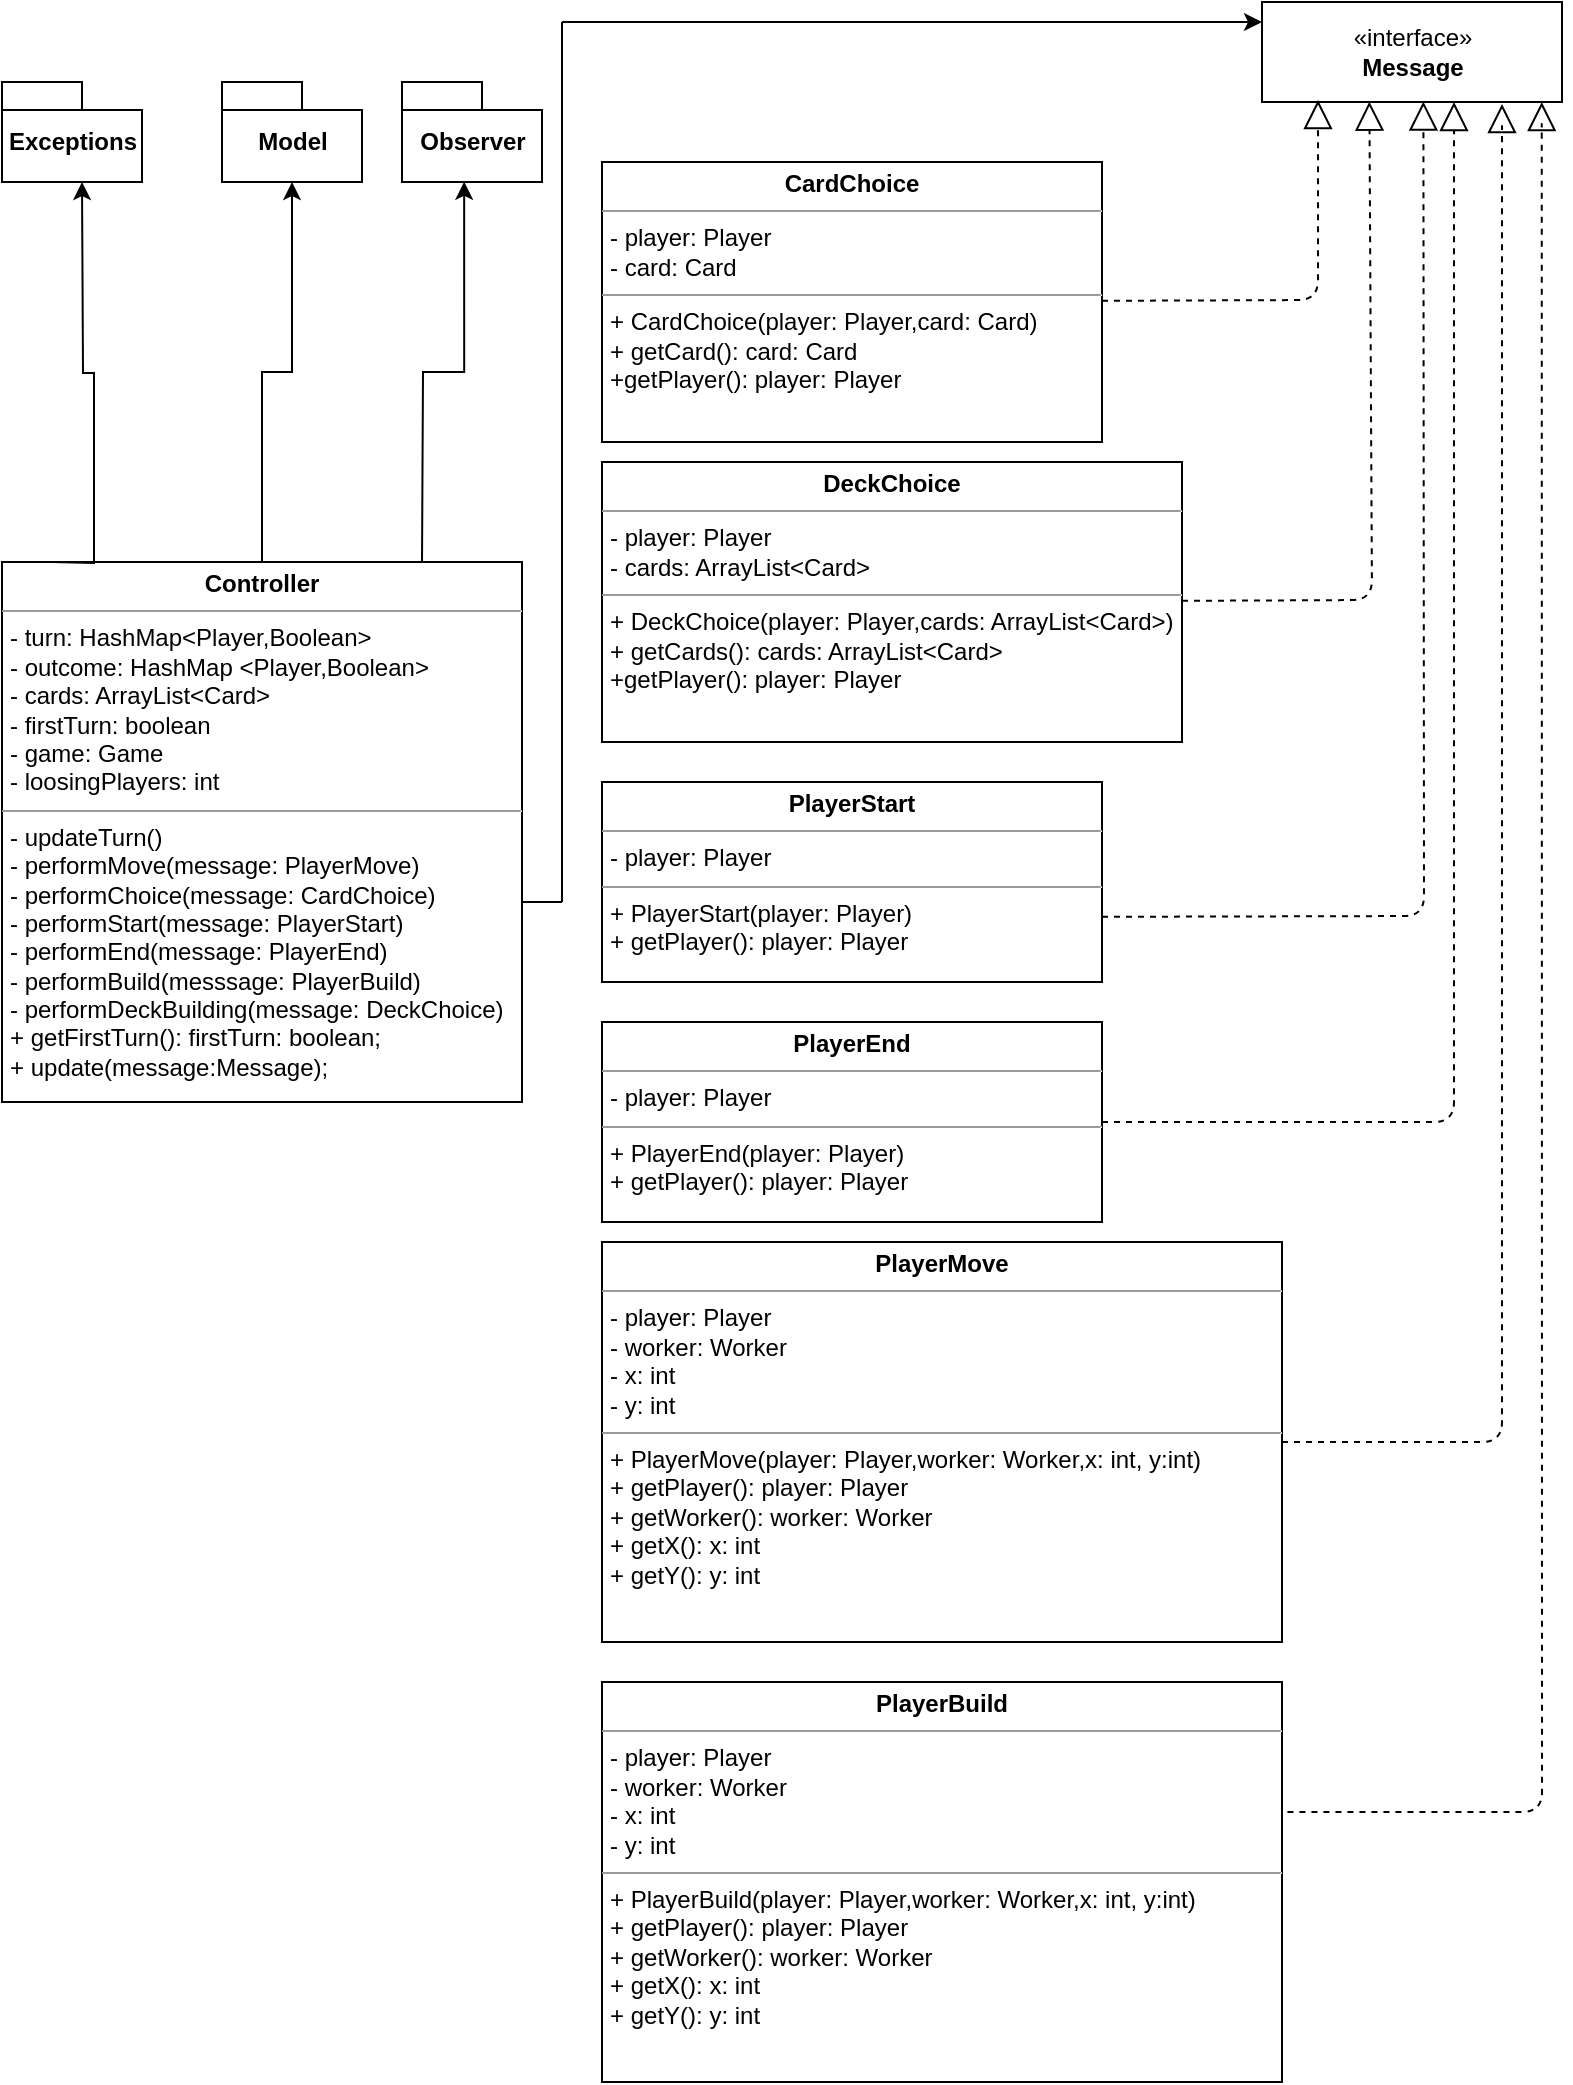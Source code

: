 <mxfile version="12.6.5" type="device"><diagram id="-WENF1uZhysJqQvcyBzV" name="Page-1"><mxGraphModel dx="1673" dy="967" grid="1" gridSize="10" guides="1" tooltips="1" connect="1" arrows="1" fold="1" page="1" pageScale="1" pageWidth="850" pageHeight="1100" math="0" shadow="0"><root><mxCell id="0"/><mxCell id="1" parent="0"/><mxCell id="0V0KwXom9wnMVXdjDpvW-1" value="Model" style="shape=folder;fontStyle=1;spacingTop=10;tabWidth=40;tabHeight=14;tabPosition=left;html=1;" vertex="1" parent="1"><mxGeometry x="160" y="70" width="70" height="50" as="geometry"/></mxCell><mxCell id="0V0KwXom9wnMVXdjDpvW-2" value="Observer" style="shape=folder;fontStyle=1;spacingTop=10;tabWidth=40;tabHeight=14;tabPosition=left;html=1;" vertex="1" parent="1"><mxGeometry x="250" y="70" width="70" height="50" as="geometry"/></mxCell><mxCell id="0V0KwXom9wnMVXdjDpvW-22" style="edgeStyle=orthogonalEdgeStyle;rounded=0;orthogonalLoop=1;jettySize=auto;html=1;entryX=0.5;entryY=1;entryDx=0;entryDy=0;entryPerimeter=0;" edge="1" parent="1" source="0V0KwXom9wnMVXdjDpvW-3" target="0V0KwXom9wnMVXdjDpvW-1"><mxGeometry relative="1" as="geometry"/></mxCell><mxCell id="0V0KwXom9wnMVXdjDpvW-3" value="&lt;p style=&quot;margin: 0px ; margin-top: 4px ; text-align: center&quot;&gt;&lt;b&gt;Controller&lt;/b&gt;&lt;/p&gt;&lt;hr size=&quot;1&quot;&gt;&lt;p style=&quot;margin: 0px ; margin-left: 4px&quot;&gt;- turn: HashMap&amp;lt;Player,Boolean&amp;gt;&lt;/p&gt;&lt;p style=&quot;margin: 0px ; margin-left: 4px&quot;&gt;- outcome: HashMap &amp;lt;Player,Boolean&amp;gt;&amp;nbsp;&lt;/p&gt;&lt;p style=&quot;margin: 0px ; margin-left: 4px&quot;&gt;- cards: ArrayList&amp;lt;Card&amp;gt;&lt;/p&gt;&lt;p style=&quot;margin: 0px ; margin-left: 4px&quot;&gt;- firstTurn: boolean&lt;/p&gt;&lt;p style=&quot;margin: 0px ; margin-left: 4px&quot;&gt;- game: Game&lt;/p&gt;&lt;p style=&quot;margin: 0px ; margin-left: 4px&quot;&gt;- loosingPlayers: int&lt;/p&gt;&lt;hr size=&quot;1&quot;&gt;&lt;p style=&quot;margin: 0px ; margin-left: 4px&quot;&gt;- updateTurn()&lt;/p&gt;&lt;p style=&quot;margin: 0px ; margin-left: 4px&quot;&gt;- performMove(message: PlayerMove)&lt;/p&gt;&lt;p style=&quot;margin: 0px ; margin-left: 4px&quot;&gt;- performChoice(message: CardChoice)&lt;/p&gt;&lt;p style=&quot;margin: 0px ; margin-left: 4px&quot;&gt;- performStart(message: PlayerStart)&lt;/p&gt;&lt;p style=&quot;margin: 0px ; margin-left: 4px&quot;&gt;- performEnd(message: PlayerEnd)&lt;/p&gt;&lt;p style=&quot;margin: 0px ; margin-left: 4px&quot;&gt;- performBuild(messsage: PlayerBuild)&lt;/p&gt;&lt;p style=&quot;margin: 0px ; margin-left: 4px&quot;&gt;- performDeckBuilding(message: DeckChoice)&lt;/p&gt;&lt;p style=&quot;margin: 0px ; margin-left: 4px&quot;&gt;+ getFirstTurn(): firstTurn: boolean;&lt;/p&gt;&lt;p style=&quot;margin: 0px ; margin-left: 4px&quot;&gt;+ update(message:Message);&amp;nbsp;&amp;nbsp;&lt;/p&gt;" style="verticalAlign=top;align=left;overflow=fill;fontSize=12;fontFamily=Helvetica;html=1;" vertex="1" parent="1"><mxGeometry x="50" y="310" width="260" height="270" as="geometry"/></mxCell><mxCell id="0V0KwXom9wnMVXdjDpvW-4" value="«interface»&lt;br&gt;&lt;b&gt;Message&lt;/b&gt;" style="html=1;" vertex="1" parent="1"><mxGeometry x="680" y="30" width="150" height="50" as="geometry"/></mxCell><mxCell id="0V0KwXom9wnMVXdjDpvW-5" value="&lt;p style=&quot;margin: 0px ; margin-top: 4px ; text-align: center&quot;&gt;&lt;b&gt;CardChoice&lt;/b&gt;&lt;/p&gt;&lt;hr size=&quot;1&quot;&gt;&lt;p style=&quot;margin: 0px ; margin-left: 4px&quot;&gt;- player: Player&lt;/p&gt;&lt;p style=&quot;margin: 0px ; margin-left: 4px&quot;&gt;- card: Card&lt;/p&gt;&lt;hr size=&quot;1&quot;&gt;&lt;p style=&quot;margin: 0px ; margin-left: 4px&quot;&gt;+ CardChoice(player: Player,card: Card)&lt;/p&gt;&lt;p style=&quot;margin: 0px ; margin-left: 4px&quot;&gt;+ getCard(): card: Card&lt;/p&gt;&lt;p style=&quot;margin: 0px ; margin-left: 4px&quot;&gt;+getPlayer(): player: Player&lt;/p&gt;&lt;p style=&quot;margin: 0px ; margin-left: 4px&quot;&gt;&lt;br&gt;&lt;/p&gt;" style="verticalAlign=top;align=left;overflow=fill;fontSize=12;fontFamily=Helvetica;html=1;" vertex="1" parent="1"><mxGeometry x="350" y="110" width="250" height="140" as="geometry"/></mxCell><mxCell id="0V0KwXom9wnMVXdjDpvW-6" value="&lt;p style=&quot;margin: 0px ; margin-top: 4px ; text-align: center&quot;&gt;&lt;b&gt;DeckChoice&lt;/b&gt;&lt;/p&gt;&lt;hr size=&quot;1&quot;&gt;&lt;p style=&quot;margin: 0px ; margin-left: 4px&quot;&gt;- player: Player&lt;/p&gt;&lt;p style=&quot;margin: 0px ; margin-left: 4px&quot;&gt;- cards: ArrayList&amp;lt;Card&amp;gt;&lt;/p&gt;&lt;hr size=&quot;1&quot;&gt;&lt;p style=&quot;margin: 0px ; margin-left: 4px&quot;&gt;+ DeckChoice(player: Player,cards: ArrayList&amp;lt;Card&amp;gt;)&lt;/p&gt;&lt;p style=&quot;margin: 0px ; margin-left: 4px&quot;&gt;+ getCards(): cards: ArrayList&amp;lt;Card&amp;gt;&lt;/p&gt;&lt;p style=&quot;margin: 0px ; margin-left: 4px&quot;&gt;+getPlayer(): player: Player&lt;/p&gt;&lt;p style=&quot;margin: 0px ; margin-left: 4px&quot;&gt;&lt;br&gt;&lt;/p&gt;" style="verticalAlign=top;align=left;overflow=fill;fontSize=12;fontFamily=Helvetica;html=1;" vertex="1" parent="1"><mxGeometry x="350" y="260" width="290" height="140" as="geometry"/></mxCell><mxCell id="0V0KwXom9wnMVXdjDpvW-7" value="&lt;p style=&quot;margin: 0px ; margin-top: 4px ; text-align: center&quot;&gt;&lt;b&gt;PlayerStart&lt;/b&gt;&lt;/p&gt;&lt;hr size=&quot;1&quot;&gt;&lt;p style=&quot;margin: 0px ; margin-left: 4px&quot;&gt;- player: Player&lt;/p&gt;&lt;hr size=&quot;1&quot;&gt;&lt;p style=&quot;margin: 0px ; margin-left: 4px&quot;&gt;+ PlayerStart(player: Player)&lt;/p&gt;&lt;p style=&quot;margin: 0px ; margin-left: 4px&quot;&gt;+ getPlayer(): player: Player&lt;/p&gt;&lt;p style=&quot;margin: 0px ; margin-left: 4px&quot;&gt;&lt;br&gt;&lt;/p&gt;" style="verticalAlign=top;align=left;overflow=fill;fontSize=12;fontFamily=Helvetica;html=1;" vertex="1" parent="1"><mxGeometry x="350" y="420" width="250" height="100" as="geometry"/></mxCell><mxCell id="0V0KwXom9wnMVXdjDpvW-8" value="&lt;p style=&quot;margin: 0px ; margin-top: 4px ; text-align: center&quot;&gt;&lt;b&gt;PlayerEnd&lt;/b&gt;&lt;/p&gt;&lt;hr size=&quot;1&quot;&gt;&lt;p style=&quot;margin: 0px ; margin-left: 4px&quot;&gt;- player: Player&lt;/p&gt;&lt;hr size=&quot;1&quot;&gt;&lt;p style=&quot;margin: 0px ; margin-left: 4px&quot;&gt;+ PlayerEnd(player: Player)&lt;/p&gt;&lt;p style=&quot;margin: 0px ; margin-left: 4px&quot;&gt;+ getPlayer(): player: Player&lt;/p&gt;&lt;p style=&quot;margin: 0px ; margin-left: 4px&quot;&gt;&lt;br&gt;&lt;/p&gt;" style="verticalAlign=top;align=left;overflow=fill;fontSize=12;fontFamily=Helvetica;html=1;" vertex="1" parent="1"><mxGeometry x="350" y="540" width="250" height="100" as="geometry"/></mxCell><mxCell id="0V0KwXom9wnMVXdjDpvW-9" value="&lt;p style=&quot;margin: 0px ; margin-top: 4px ; text-align: center&quot;&gt;&lt;b&gt;PlayerMove&lt;/b&gt;&lt;/p&gt;&lt;hr size=&quot;1&quot;&gt;&lt;p style=&quot;margin: 0px ; margin-left: 4px&quot;&gt;- player: Player&lt;/p&gt;&lt;p style=&quot;margin: 0px ; margin-left: 4px&quot;&gt;- worker: Worker&lt;/p&gt;&lt;p style=&quot;margin: 0px ; margin-left: 4px&quot;&gt;- x: int&lt;/p&gt;&lt;p style=&quot;margin: 0px ; margin-left: 4px&quot;&gt;- y: int&lt;/p&gt;&lt;hr size=&quot;1&quot;&gt;&lt;p style=&quot;margin: 0px ; margin-left: 4px&quot;&gt;+ PlayerMove(player: Player,worker: Worker,&lt;span&gt;x: int, y:int)&lt;/span&gt;&lt;/p&gt;&lt;p style=&quot;margin: 0px ; margin-left: 4px&quot;&gt;+ getPlayer(): player: Player&lt;/p&gt;&lt;p style=&quot;margin: 0px ; margin-left: 4px&quot;&gt;+ getWorker(): worker: Worker&lt;/p&gt;&lt;p style=&quot;margin: 0px ; margin-left: 4px&quot;&gt;+ getX(): x: int&lt;/p&gt;&lt;p style=&quot;margin: 0px ; margin-left: 4px&quot;&gt;+ getY(): y: int&lt;/p&gt;&lt;p style=&quot;margin: 0px ; margin-left: 4px&quot;&gt;&lt;br&gt;&lt;/p&gt;" style="verticalAlign=top;align=left;overflow=fill;fontSize=12;fontFamily=Helvetica;html=1;" vertex="1" parent="1"><mxGeometry x="350" y="650" width="340" height="200" as="geometry"/></mxCell><mxCell id="0V0KwXom9wnMVXdjDpvW-10" value="&lt;p style=&quot;margin: 0px ; margin-top: 4px ; text-align: center&quot;&gt;&lt;b&gt;PlayerBuild&lt;/b&gt;&lt;/p&gt;&lt;hr size=&quot;1&quot;&gt;&lt;p style=&quot;margin: 0px ; margin-left: 4px&quot;&gt;- player: Player&lt;/p&gt;&lt;p style=&quot;margin: 0px ; margin-left: 4px&quot;&gt;- worker: Worker&lt;/p&gt;&lt;p style=&quot;margin: 0px ; margin-left: 4px&quot;&gt;- x: int&lt;/p&gt;&lt;p style=&quot;margin: 0px ; margin-left: 4px&quot;&gt;- y: int&lt;/p&gt;&lt;hr size=&quot;1&quot;&gt;&lt;p style=&quot;margin: 0px ; margin-left: 4px&quot;&gt;+ PlayerBuild(player: Player,worker: Worker,&lt;span&gt;x: int, y:int)&lt;/span&gt;&lt;/p&gt;&lt;p style=&quot;margin: 0px ; margin-left: 4px&quot;&gt;+ getPlayer(): player: Player&lt;/p&gt;&lt;p style=&quot;margin: 0px ; margin-left: 4px&quot;&gt;+ getWorker(): worker: Worker&lt;/p&gt;&lt;p style=&quot;margin: 0px ; margin-left: 4px&quot;&gt;+ getX(): x: int&lt;/p&gt;&lt;p style=&quot;margin: 0px ; margin-left: 4px&quot;&gt;+ getY(): y: int&lt;/p&gt;&lt;p style=&quot;margin: 0px ; margin-left: 4px&quot;&gt;&lt;br&gt;&lt;/p&gt;" style="verticalAlign=top;align=left;overflow=fill;fontSize=12;fontFamily=Helvetica;html=1;" vertex="1" parent="1"><mxGeometry x="350" y="870" width="340" height="200" as="geometry"/></mxCell><mxCell id="0V0KwXom9wnMVXdjDpvW-13" value="" style="endArrow=block;dashed=1;endFill=0;endSize=12;html=1;" edge="1" parent="1"><mxGeometry width="160" relative="1" as="geometry"><mxPoint x="600" y="179.41" as="sourcePoint"/><mxPoint x="708" y="79" as="targetPoint"/><Array as="points"><mxPoint x="708" y="179"/></Array></mxGeometry></mxCell><mxCell id="0V0KwXom9wnMVXdjDpvW-14" value="" style="endArrow=block;dashed=1;endFill=0;endSize=12;html=1;entryX=0.358;entryY=0.996;entryDx=0;entryDy=0;entryPerimeter=0;" edge="1" parent="1" target="0V0KwXom9wnMVXdjDpvW-4"><mxGeometry width="160" relative="1" as="geometry"><mxPoint x="640" y="329.41" as="sourcePoint"/><mxPoint x="747.5" y="230" as="targetPoint"/><Array as="points"><mxPoint x="735" y="329"/></Array></mxGeometry></mxCell><mxCell id="0V0KwXom9wnMVXdjDpvW-16" value="" style="endArrow=block;dashed=1;endFill=0;endSize=12;html=1;entryX=0.538;entryY=0.996;entryDx=0;entryDy=0;entryPerimeter=0;" edge="1" parent="1" target="0V0KwXom9wnMVXdjDpvW-4"><mxGeometry width="160" relative="1" as="geometry"><mxPoint x="600" y="487.41" as="sourcePoint"/><mxPoint x="761" y="84" as="targetPoint"/><Array as="points"><mxPoint x="761" y="487"/></Array></mxGeometry></mxCell><mxCell id="0V0KwXom9wnMVXdjDpvW-17" value="" style="endArrow=block;dashed=1;endFill=0;endSize=12;html=1;exitX=1;exitY=0.5;exitDx=0;exitDy=0;" edge="1" parent="1" source="0V0KwXom9wnMVXdjDpvW-8"><mxGeometry width="160" relative="1" as="geometry"><mxPoint x="620" y="467.41" as="sourcePoint"/><mxPoint x="776" y="80" as="targetPoint"/><Array as="points"><mxPoint x="776" y="590"/></Array></mxGeometry></mxCell><mxCell id="0V0KwXom9wnMVXdjDpvW-19" value="" style="endArrow=block;dashed=1;endFill=0;endSize=12;html=1;exitX=1;exitY=0.5;exitDx=0;exitDy=0;" edge="1" parent="1" source="0V0KwXom9wnMVXdjDpvW-9"><mxGeometry width="160" relative="1" as="geometry"><mxPoint x="690" y="740" as="sourcePoint"/><mxPoint x="800" y="81" as="targetPoint"/><Array as="points"><mxPoint x="800" y="750"/><mxPoint x="800" y="90"/></Array></mxGeometry></mxCell><mxCell id="0V0KwXom9wnMVXdjDpvW-21" value="" style="endArrow=block;dashed=1;endFill=0;endSize=12;html=1;exitX=1.008;exitY=0.325;exitDx=0;exitDy=0;exitPerimeter=0;" edge="1" parent="1" source="0V0KwXom9wnMVXdjDpvW-10"><mxGeometry width="160" relative="1" as="geometry"><mxPoint x="709.87" y="749" as="sourcePoint"/><mxPoint x="819.87" y="80" as="targetPoint"/><Array as="points"><mxPoint x="820" y="935"/><mxPoint x="819.87" y="89"/></Array></mxGeometry></mxCell><mxCell id="0V0KwXom9wnMVXdjDpvW-23" style="edgeStyle=orthogonalEdgeStyle;rounded=0;orthogonalLoop=1;jettySize=auto;html=1;entryX=0.444;entryY=0.998;entryDx=0;entryDy=0;entryPerimeter=0;" edge="1" parent="1" target="0V0KwXom9wnMVXdjDpvW-2"><mxGeometry relative="1" as="geometry"><mxPoint x="260.004" y="310.0" as="sourcePoint"/><mxPoint x="274.97" y="120" as="targetPoint"/></mxGeometry></mxCell><mxCell id="0V0KwXom9wnMVXdjDpvW-24" value="Exceptions" style="shape=folder;fontStyle=1;spacingTop=10;tabWidth=40;tabHeight=14;tabPosition=left;html=1;" vertex="1" parent="1"><mxGeometry x="50" y="70" width="70" height="50" as="geometry"/></mxCell><mxCell id="0V0KwXom9wnMVXdjDpvW-25" style="edgeStyle=orthogonalEdgeStyle;rounded=0;orthogonalLoop=1;jettySize=auto;html=1;entryX=0.5;entryY=1;entryDx=0;entryDy=0;entryPerimeter=0;" edge="1" parent="1"><mxGeometry relative="1" as="geometry"><mxPoint x="75" y="310" as="sourcePoint"/><mxPoint x="90" y="120" as="targetPoint"/></mxGeometry></mxCell><mxCell id="0V0KwXom9wnMVXdjDpvW-30" value="" style="endArrow=classic;html=1;" edge="1" parent="1"><mxGeometry width="50" height="50" relative="1" as="geometry"><mxPoint x="330" y="40" as="sourcePoint"/><mxPoint x="680" y="40" as="targetPoint"/></mxGeometry></mxCell><mxCell id="0V0KwXom9wnMVXdjDpvW-31" value="" style="endArrow=none;html=1;" edge="1" parent="1"><mxGeometry width="50" height="50" relative="1" as="geometry"><mxPoint x="330" y="480" as="sourcePoint"/><mxPoint x="330" y="40" as="targetPoint"/></mxGeometry></mxCell><mxCell id="0V0KwXom9wnMVXdjDpvW-32" value="" style="endArrow=none;html=1;" edge="1" parent="1"><mxGeometry width="50" height="50" relative="1" as="geometry"><mxPoint x="310" y="480" as="sourcePoint"/><mxPoint x="330" y="480" as="targetPoint"/></mxGeometry></mxCell></root></mxGraphModel></diagram></mxfile>